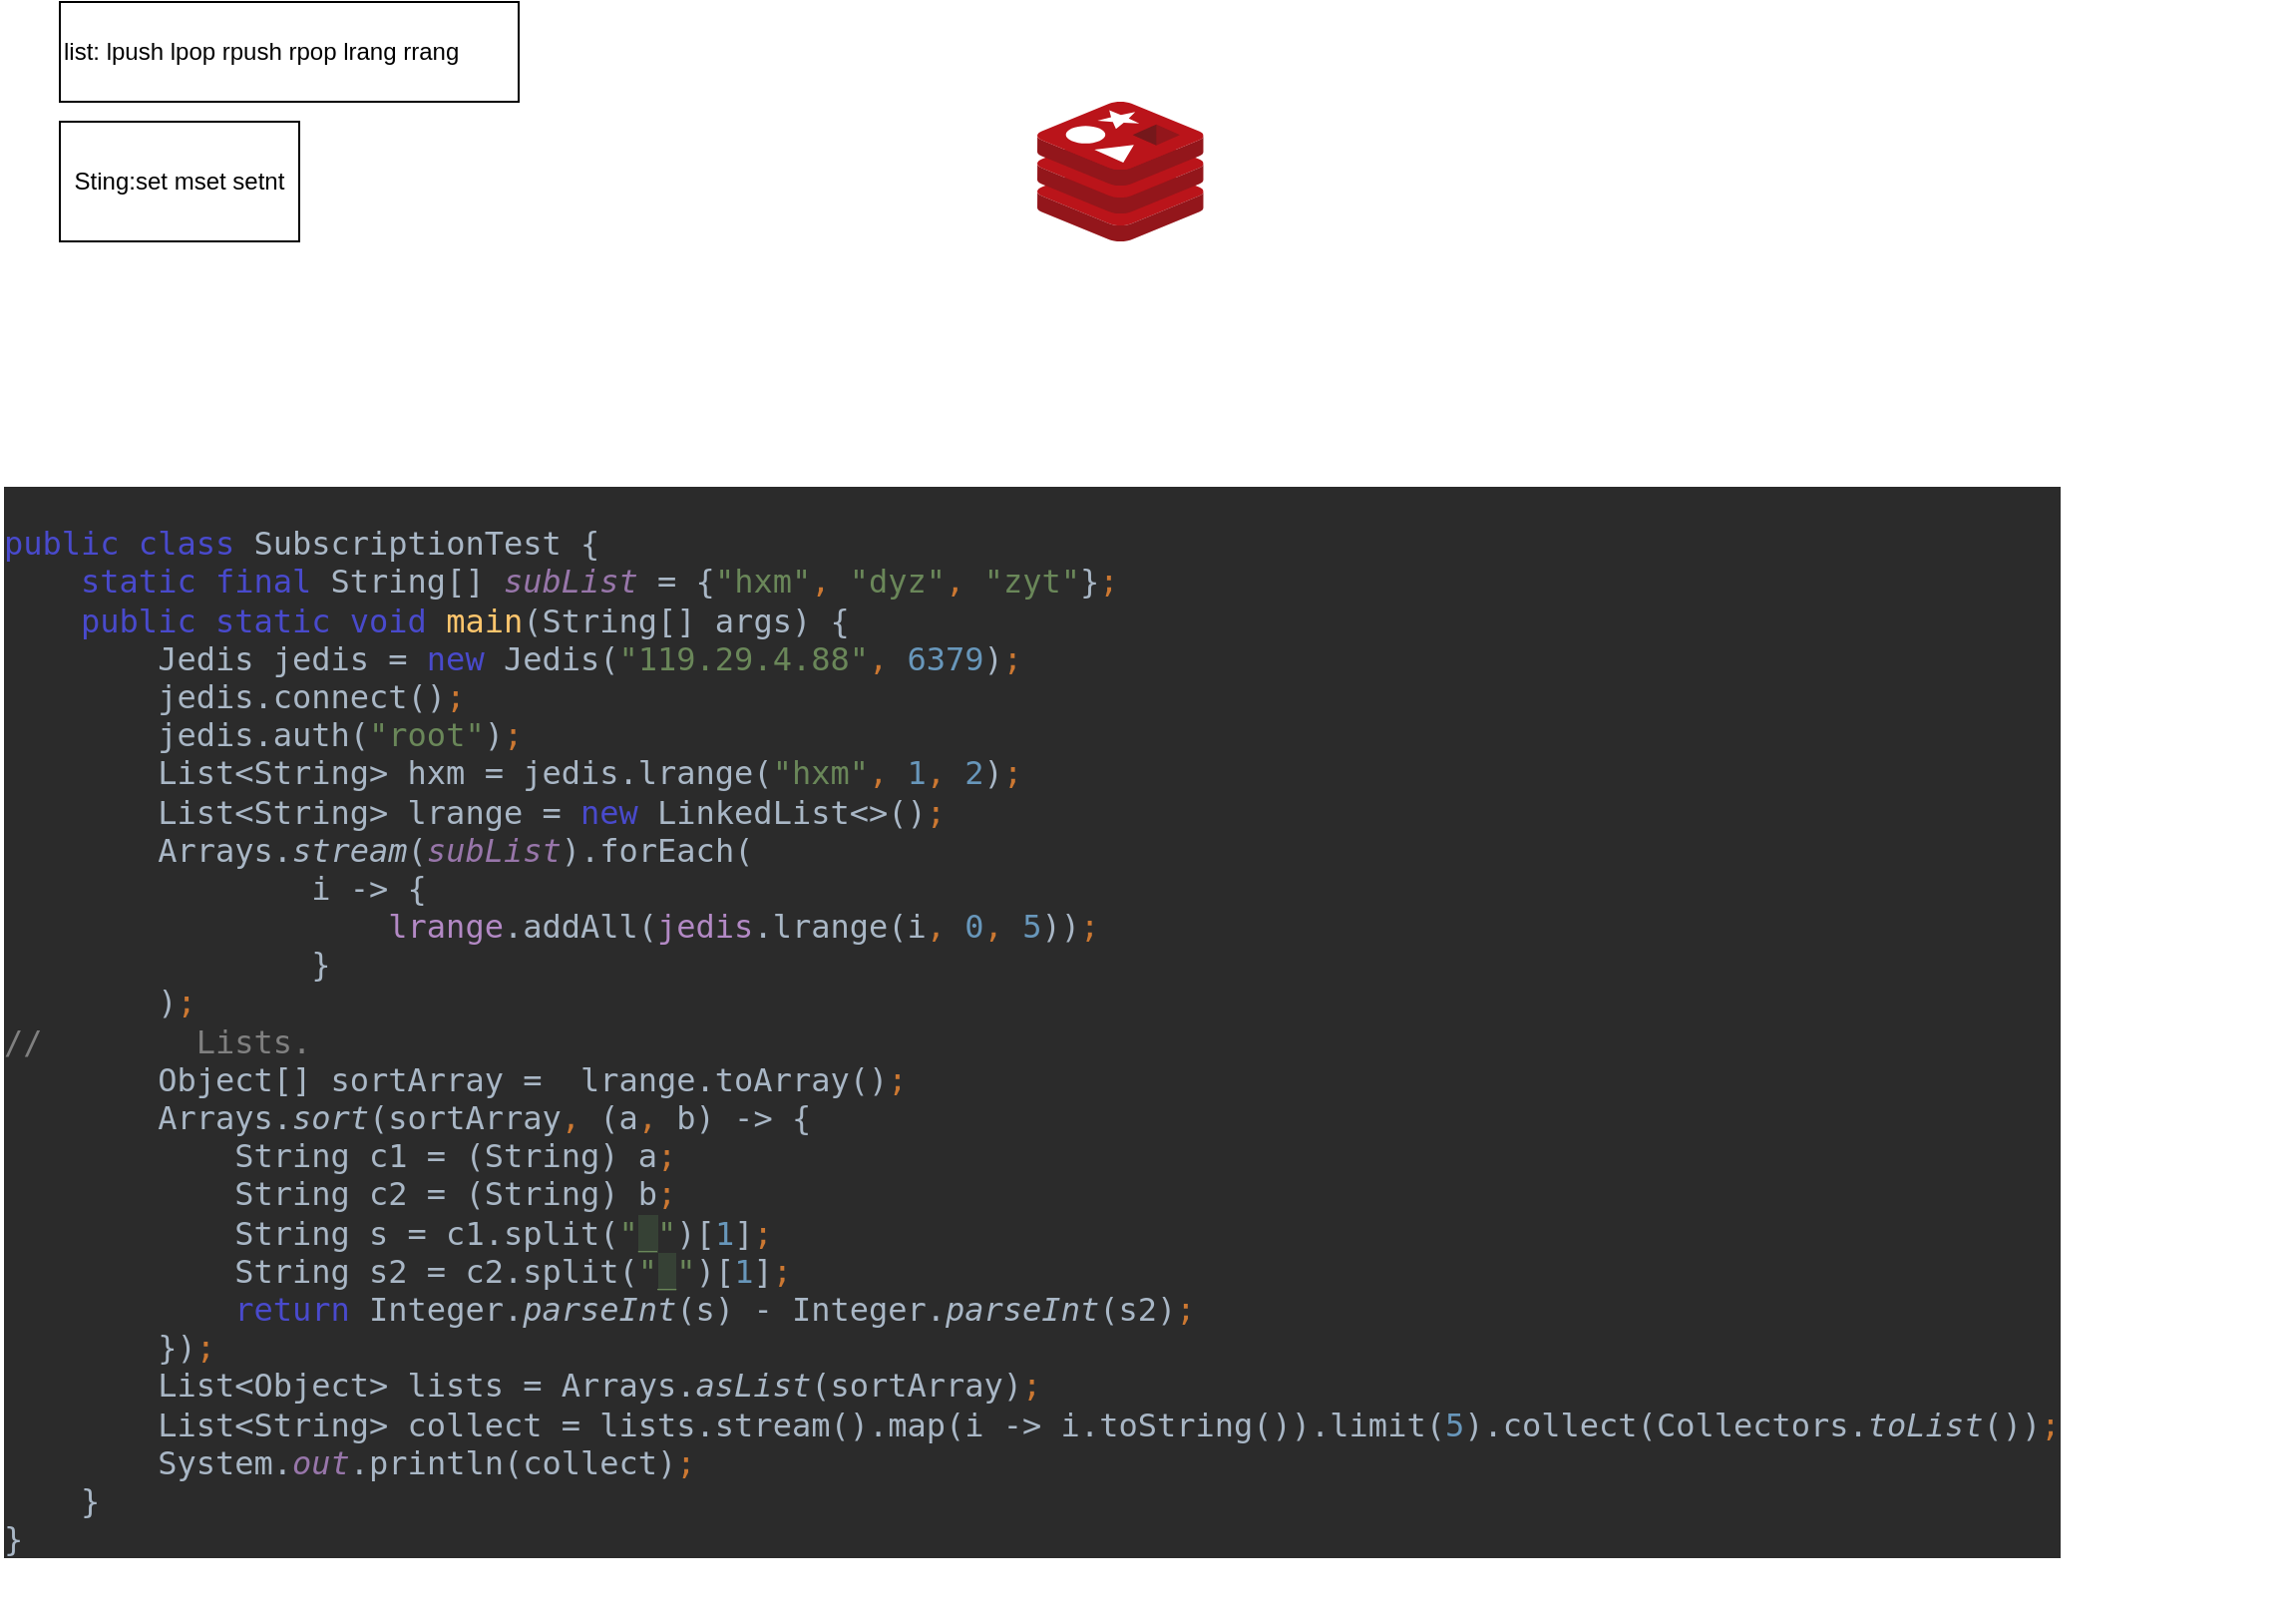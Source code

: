 <mxfile version="14.7.3" type="github">
  <diagram id="Be8DhfWcPOG7k-E0nlYe" name="Page-1">
    <mxGraphModel dx="1038" dy="633" grid="1" gridSize="10" guides="1" tooltips="1" connect="1" arrows="1" fold="1" page="1" pageScale="1" pageWidth="827" pageHeight="1169" math="0" shadow="0">
      <root>
        <mxCell id="0" />
        <mxCell id="1" parent="0" />
        <mxCell id="lxlMOXura0frBfN5w6pP-1" value="" style="aspect=fixed;html=1;points=[];align=center;image;fontSize=12;image=img/lib/mscae/Cache_Redis_Product.svg;" parent="1" vertex="1">
          <mxGeometry x="540" y="90" width="83.33" height="70" as="geometry" />
        </mxCell>
        <mxCell id="lxlMOXura0frBfN5w6pP-3" value="list: lpush lpop rpush rpop lrang rrang" style="rounded=0;whiteSpace=wrap;html=1;align=left;" parent="1" vertex="1">
          <mxGeometry x="50" y="40" width="230" height="50" as="geometry" />
        </mxCell>
        <mxCell id="lxlMOXura0frBfN5w6pP-4" value="Sting:set mset setnt" style="rounded=0;whiteSpace=wrap;html=1;" parent="1" vertex="1">
          <mxGeometry x="50" y="100" width="120" height="60" as="geometry" />
        </mxCell>
        <mxCell id="N9RUkKTewgJPUTX3TEn4-1" value="&lt;pre style=&quot;background-color: #2b2b2b ; color: #a9b7c6 ; font-family: &amp;quot;consolas&amp;quot; , monospace ; font-size: 12.0pt&quot;&gt;&lt;br&gt;&lt;span style=&quot;color: #494acc&quot;&gt;public class &lt;/span&gt;SubscriptionTest {&lt;br&gt;    &lt;span style=&quot;color: #494acc&quot;&gt;static final &lt;/span&gt;String[] &lt;span style=&quot;color: #9876aa ; font-style: italic&quot;&gt;subList &lt;/span&gt;= {&lt;span style=&quot;color: #6a8759&quot;&gt;&quot;hxm&quot;&lt;/span&gt;&lt;span style=&quot;color: #cc7832&quot;&gt;, &lt;/span&gt;&lt;span style=&quot;color: #6a8759&quot;&gt;&quot;dyz&quot;&lt;/span&gt;&lt;span style=&quot;color: #cc7832&quot;&gt;, &lt;/span&gt;&lt;span style=&quot;color: #6a8759&quot;&gt;&quot;zyt&quot;&lt;/span&gt;}&lt;span style=&quot;color: #cc7832&quot;&gt;;&lt;br&gt;&lt;/span&gt;&lt;span style=&quot;color: #cc7832&quot;&gt;    &lt;/span&gt;&lt;span style=&quot;color: #494acc&quot;&gt;public static void &lt;/span&gt;&lt;span style=&quot;color: #ffc66d&quot;&gt;main&lt;/span&gt;(String[] args) {&lt;br&gt;        Jedis jedis = &lt;span style=&quot;color: #494acc&quot;&gt;new &lt;/span&gt;Jedis(&lt;span style=&quot;color: #6a8759&quot;&gt;&quot;119.29.4.88&quot;&lt;/span&gt;&lt;span style=&quot;color: #cc7832&quot;&gt;, &lt;/span&gt;&lt;span style=&quot;color: #6897bb&quot;&gt;6379&lt;/span&gt;)&lt;span style=&quot;color: #cc7832&quot;&gt;;&lt;br&gt;&lt;/span&gt;&lt;span style=&quot;color: #cc7832&quot;&gt;        &lt;/span&gt;jedis.connect()&lt;span style=&quot;color: #cc7832&quot;&gt;;&lt;br&gt;&lt;/span&gt;&lt;span style=&quot;color: #cc7832&quot;&gt;        &lt;/span&gt;jedis.auth(&lt;span style=&quot;color: #6a8759&quot;&gt;&quot;root&quot;&lt;/span&gt;)&lt;span style=&quot;color: #cc7832&quot;&gt;;&lt;br&gt;&lt;/span&gt;&lt;span style=&quot;color: #cc7832&quot;&gt;        &lt;/span&gt;List&amp;lt;String&amp;gt; hxm = jedis.lrange(&lt;span style=&quot;color: #6a8759&quot;&gt;&quot;hxm&quot;&lt;/span&gt;&lt;span style=&quot;color: #cc7832&quot;&gt;, &lt;/span&gt;&lt;span style=&quot;color: #6897bb&quot;&gt;1&lt;/span&gt;&lt;span style=&quot;color: #cc7832&quot;&gt;, &lt;/span&gt;&lt;span style=&quot;color: #6897bb&quot;&gt;2&lt;/span&gt;)&lt;span style=&quot;color: #cc7832&quot;&gt;;&lt;br&gt;&lt;/span&gt;&lt;span style=&quot;color: #cc7832&quot;&gt;        &lt;/span&gt;List&amp;lt;String&amp;gt; lrange = &lt;span style=&quot;color: #494acc&quot;&gt;new &lt;/span&gt;LinkedList&amp;lt;&amp;gt;()&lt;span style=&quot;color: #cc7832&quot;&gt;;&lt;br&gt;&lt;/span&gt;&lt;span style=&quot;color: #cc7832&quot;&gt;        &lt;/span&gt;Arrays.&lt;span style=&quot;font-style: italic&quot;&gt;stream&lt;/span&gt;(&lt;span style=&quot;color: #9876aa ; font-style: italic&quot;&gt;subList&lt;/span&gt;).forEach(&lt;br&gt;                i -&amp;gt; {&lt;br&gt;                    &lt;span style=&quot;color: #b389c5&quot;&gt;lrange&lt;/span&gt;.addAll(&lt;span style=&quot;color: #b389c5&quot;&gt;jedis&lt;/span&gt;.lrange(i&lt;span style=&quot;color: #cc7832&quot;&gt;, &lt;/span&gt;&lt;span style=&quot;color: #6897bb&quot;&gt;0&lt;/span&gt;&lt;span style=&quot;color: #cc7832&quot;&gt;, &lt;/span&gt;&lt;span style=&quot;color: #6897bb&quot;&gt;5&lt;/span&gt;))&lt;span style=&quot;color: #cc7832&quot;&gt;;&lt;br&gt;&lt;/span&gt;&lt;span style=&quot;color: #cc7832&quot;&gt;                &lt;/span&gt;}&lt;br&gt;        )&lt;span style=&quot;color: #cc7832&quot;&gt;;&lt;br&gt;&lt;/span&gt;&lt;span style=&quot;color: #808080&quot;&gt;//        Lists.&lt;br&gt;&lt;/span&gt;&lt;span style=&quot;color: #808080&quot;&gt;        &lt;/span&gt;Object[] sortArray =  lrange.toArray()&lt;span style=&quot;color: #cc7832&quot;&gt;;&lt;br&gt;&lt;/span&gt;&lt;span style=&quot;color: #cc7832&quot;&gt;        &lt;/span&gt;Arrays.&lt;span style=&quot;font-style: italic&quot;&gt;sort&lt;/span&gt;(sortArray&lt;span style=&quot;color: #cc7832&quot;&gt;, &lt;/span&gt;(a&lt;span style=&quot;color: #cc7832&quot;&gt;, &lt;/span&gt;b) -&amp;gt; {&lt;br&gt;            String c1 = (String) a&lt;span style=&quot;color: #cc7832&quot;&gt;;&lt;br&gt;&lt;/span&gt;&lt;span style=&quot;color: #cc7832&quot;&gt;            &lt;/span&gt;String c2 = (String) b&lt;span style=&quot;color: #cc7832&quot;&gt;;&lt;br&gt;&lt;/span&gt;&lt;span style=&quot;color: #cc7832&quot;&gt;            &lt;/span&gt;String s = c1.split(&lt;span style=&quot;color: #6a8759&quot;&gt;&quot;&lt;/span&gt;&lt;span style=&quot;color: #6a8759 ; background-color: #364135&quot;&gt;_&lt;/span&gt;&lt;span style=&quot;color: #6a8759&quot;&gt;&quot;&lt;/span&gt;)[&lt;span style=&quot;color: #6897bb&quot;&gt;1&lt;/span&gt;]&lt;span style=&quot;color: #cc7832&quot;&gt;;&lt;br&gt;&lt;/span&gt;&lt;span style=&quot;color: #cc7832&quot;&gt;            &lt;/span&gt;String s2 = c2.split(&lt;span style=&quot;color: #6a8759&quot;&gt;&quot;&lt;/span&gt;&lt;span style=&quot;color: #6a8759 ; background-color: #364135&quot;&gt;_&lt;/span&gt;&lt;span style=&quot;color: #6a8759&quot;&gt;&quot;&lt;/span&gt;)[&lt;span style=&quot;color: #6897bb&quot;&gt;1&lt;/span&gt;]&lt;span style=&quot;color: #cc7832&quot;&gt;;&lt;br&gt;&lt;/span&gt;&lt;span style=&quot;color: #cc7832&quot;&gt;            &lt;/span&gt;&lt;span style=&quot;color: #494acc&quot;&gt;return &lt;/span&gt;Integer.&lt;span style=&quot;font-style: italic&quot;&gt;parseInt&lt;/span&gt;(s) - Integer.&lt;span style=&quot;font-style: italic&quot;&gt;parseInt&lt;/span&gt;(s2)&lt;span style=&quot;color: #cc7832&quot;&gt;;&lt;br&gt;&lt;/span&gt;&lt;span style=&quot;color: #cc7832&quot;&gt;        &lt;/span&gt;})&lt;span style=&quot;color: #cc7832&quot;&gt;;&lt;br&gt;&lt;/span&gt;&lt;span style=&quot;color: #cc7832&quot;&gt;        &lt;/span&gt;List&amp;lt;Object&amp;gt; lists = Arrays.&lt;span style=&quot;font-style: italic&quot;&gt;asList&lt;/span&gt;(sortArray)&lt;span style=&quot;color: #cc7832&quot;&gt;;&lt;br&gt;&lt;/span&gt;&lt;span style=&quot;color: #cc7832&quot;&gt;        &lt;/span&gt;List&amp;lt;String&amp;gt; collect = lists.stream().map(i -&amp;gt; i.toString()).limit(&lt;span style=&quot;color: #6897bb&quot;&gt;5&lt;/span&gt;).collect(Collectors.&lt;span style=&quot;font-style: italic&quot;&gt;toList&lt;/span&gt;())&lt;span style=&quot;color: #cc7832&quot;&gt;;&lt;br&gt;&lt;/span&gt;&lt;span style=&quot;color: #cc7832&quot;&gt;        &lt;/span&gt;System.&lt;span style=&quot;color: #9876aa ; font-style: italic&quot;&gt;out&lt;/span&gt;.println(collect)&lt;span style=&quot;color: #cc7832&quot;&gt;;&lt;br&gt;&lt;/span&gt;&lt;span style=&quot;color: #cc7832&quot;&gt;    &lt;/span&gt;}&lt;br&gt;}&lt;/pre&gt;" style="text;whiteSpace=wrap;html=1;" vertex="1" parent="1">
          <mxGeometry x="20" y="260" width="1150" height="590" as="geometry" />
        </mxCell>
      </root>
    </mxGraphModel>
  </diagram>
</mxfile>
